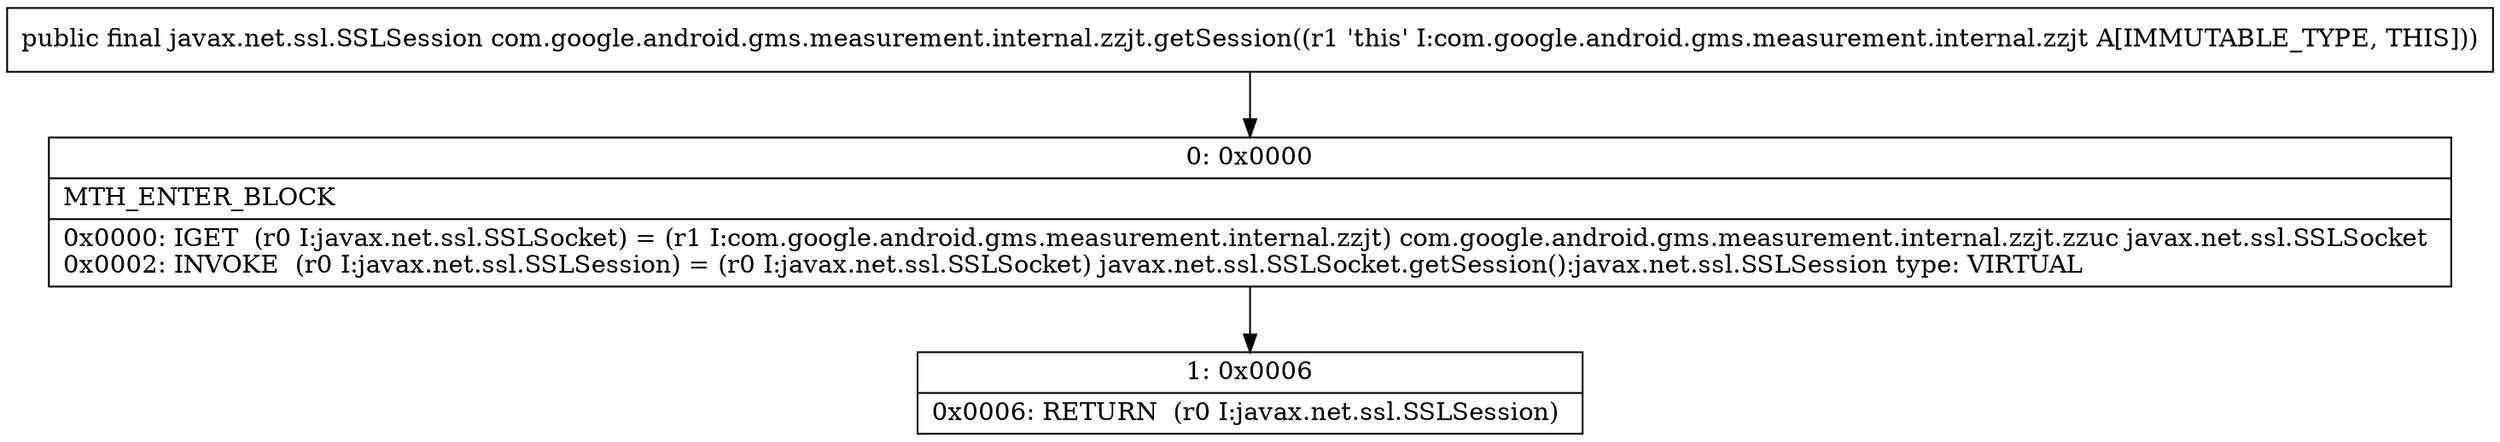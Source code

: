 digraph "CFG forcom.google.android.gms.measurement.internal.zzjt.getSession()Ljavax\/net\/ssl\/SSLSession;" {
Node_0 [shape=record,label="{0\:\ 0x0000|MTH_ENTER_BLOCK\l|0x0000: IGET  (r0 I:javax.net.ssl.SSLSocket) = (r1 I:com.google.android.gms.measurement.internal.zzjt) com.google.android.gms.measurement.internal.zzjt.zzuc javax.net.ssl.SSLSocket \l0x0002: INVOKE  (r0 I:javax.net.ssl.SSLSession) = (r0 I:javax.net.ssl.SSLSocket) javax.net.ssl.SSLSocket.getSession():javax.net.ssl.SSLSession type: VIRTUAL \l}"];
Node_1 [shape=record,label="{1\:\ 0x0006|0x0006: RETURN  (r0 I:javax.net.ssl.SSLSession) \l}"];
MethodNode[shape=record,label="{public final javax.net.ssl.SSLSession com.google.android.gms.measurement.internal.zzjt.getSession((r1 'this' I:com.google.android.gms.measurement.internal.zzjt A[IMMUTABLE_TYPE, THIS])) }"];
MethodNode -> Node_0;
Node_0 -> Node_1;
}

